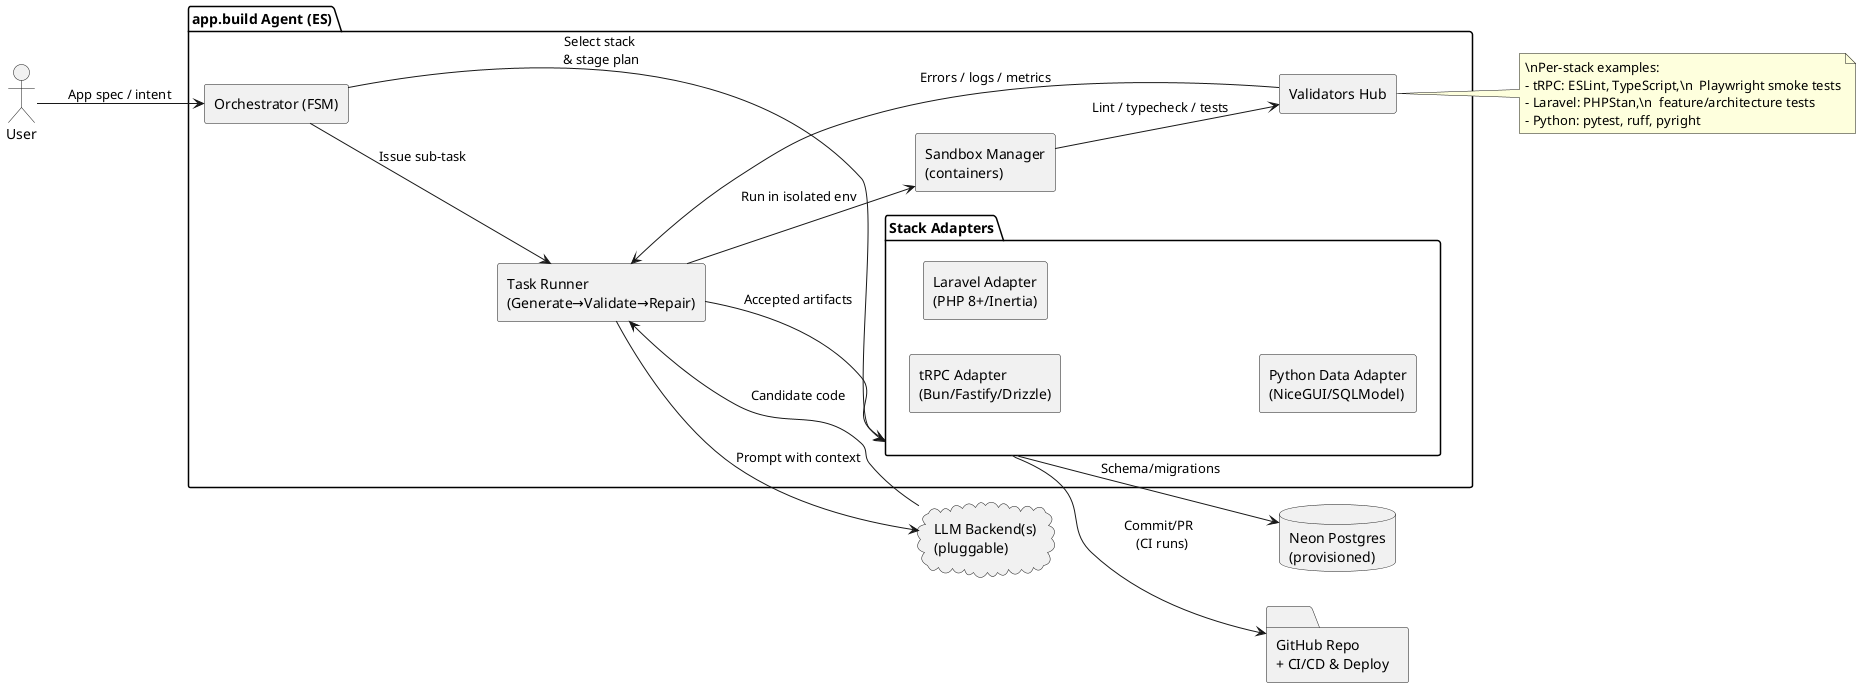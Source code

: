 @startuml
skinparam componentStyle rectangle
skinparam shadowing false
left to right direction

actor "User" as User
cloud "LLM Backend(s)\n(pluggable)" as LLM

package "app.build Agent (ES)" as AG {
  component "Orchestrator (FSM)" as ORCH
  component "Task Runner\n(Generate→Validate→Repair)" as LOOP
  component "Sandbox Manager\n(containers)" as SBX
  component "Validators Hub" as VAL

  package "Stack Adapters" as ADP {
    component "tRPC Adapter\n(Bun/Fastify/Drizzle)" as TRPC
    component "Laravel Adapter\n(PHP 8+/Inertia)" as LAR
    component "Python Data Adapter\n(NiceGUI/SQLModel)" as PYA
  }
}

database "Neon Postgres\n(provisioned)" as DB
folder "GitHub Repo\n+ CI/CD & Deploy" as GH

User --> ORCH : App spec / intent
ORCH --> ADP : Select stack \n& stage plan
ORCH --> LOOP : Issue sub-task
LOOP --> LLM : Prompt with context
LLM --> LOOP : Candidate code
LOOP --> SBX : Run in isolated env
SBX --> VAL : Lint / typecheck / tests
VAL --> LOOP : Errors / logs / metrics
LOOP --> ADP : Accepted artifacts
ADP --> GH : Commit/PR \n (CI runs)
ADP --> DB : Schema/migrations
note right of VAL
  \nPer-stack examples:
  - tRPC: ESLint, TypeScript,\n  Playwright smoke tests
  - Laravel: PHPStan,\n  feature/architecture tests
  - Python: pytest, ruff, pyright
end note
@enduml


